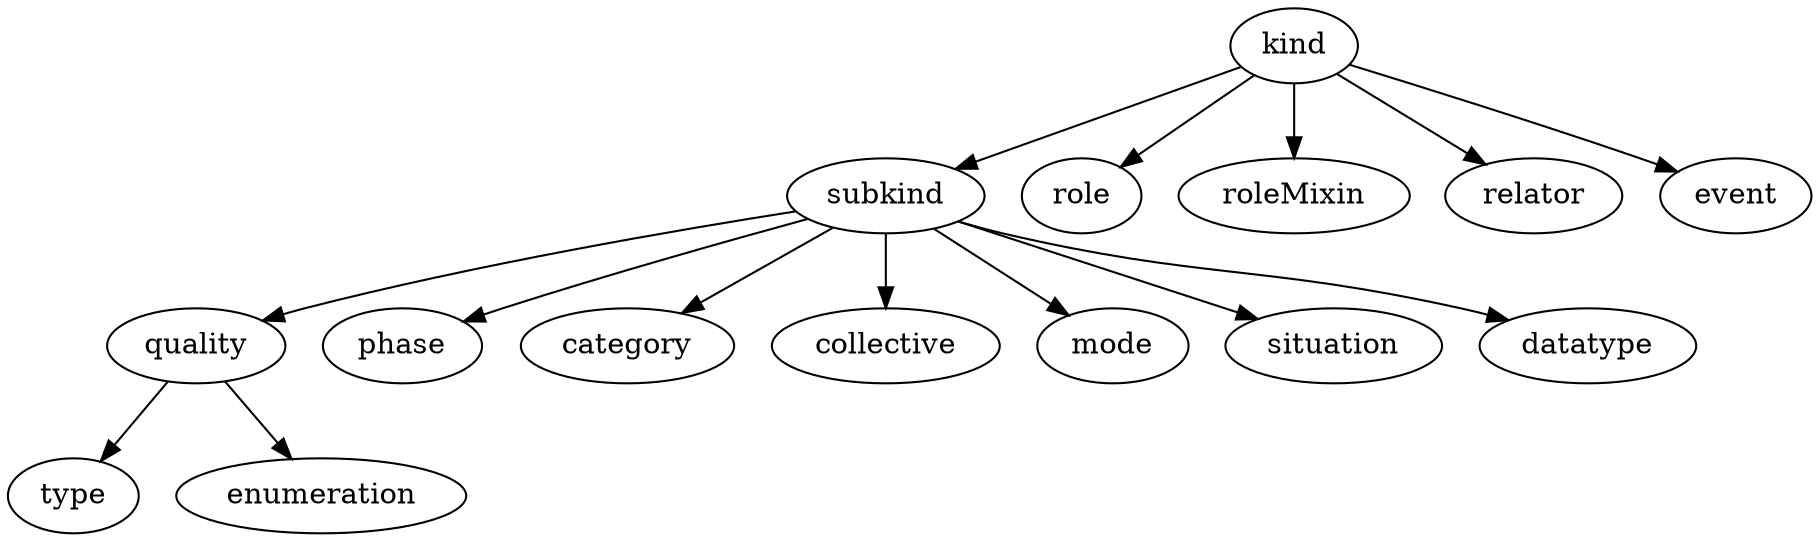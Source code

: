 strict digraph  {
kind;
subkind;
role;
roleMixin;
relator;
event;
quality;
phase;
category;
collective;
mode;
situation;
datatype;
type;
enumeration;
kind -> subkind;
kind -> role;
kind -> roleMixin;
kind -> relator;
kind -> event;
subkind -> quality;
subkind -> phase;
subkind -> category;
subkind -> collective;
subkind -> mode;
subkind -> situation;
subkind -> datatype;
quality -> type;
quality -> enumeration;
}
